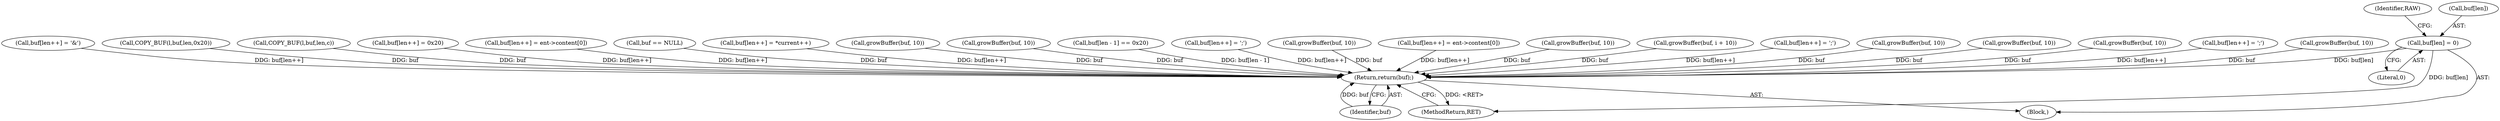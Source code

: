 digraph "0_Chrome_d0947db40187f4708c58e64cbd6013faf9eddeed_0@array" {
"1000743" [label="(Call,buf[len] = 0)"];
"1000792" [label="(Return,return(buf);)"];
"1000275" [label="(Call,growBuffer(buf, 10))"];
"1000372" [label="(Call,growBuffer(buf, 10))"];
"1000639" [label="(Call,buf[len++] = ';')"];
"1000257" [label="(Call,growBuffer(buf, 10))"];
"1000747" [label="(Literal,0)"];
"1000743" [label="(Call,buf[len] = 0)"];
"1000111" [label="(Block,)"];
"1000260" [label="(Call,buf[len++] = '&')"];
"1000792" [label="(Return,return(buf);)"];
"1000679" [label="(Call,COPY_BUF(l,buf,len,0x20))"];
"1000702" [label="(Call,COPY_BUF(l,buf,len,c))"];
"1000812" [label="(MethodReturn,RET)"];
"1000492" [label="(Call,buf[len++] = 0x20)"];
"1000422" [label="(Call,buf[len++] = ent->content[0])"];
"1000195" [label="(Call,buf == NULL)"];
"1000501" [label="(Call,buf[len++] = *current++)"];
"1000533" [label="(Call,growBuffer(buf, 10))"];
"1000750" [label="(Identifier,RAW)"];
"1000516" [label="(Call,growBuffer(buf, 10))"];
"1000793" [label="(Identifier,buf)"];
"1000734" [label="(Call,buf[len - 1] == 0x20)"];
"1000414" [label="(Call,buf[len++] = ';')"];
"1000691" [label="(Call,growBuffer(buf, 10))"];
"1000542" [label="(Call,buf[len++] = ent->content[0])"];
"1000321" [label="(Call,growBuffer(buf, 10))"];
"1000620" [label="(Call,growBuffer(buf, i + 10))"];
"1000302" [label="(Call,buf[len++] = ';')"];
"1000744" [label="(Call,buf[len])"];
"1000714" [label="(Call,growBuffer(buf, 10))"];
"1000743" -> "1000111"  [label="AST: "];
"1000743" -> "1000747"  [label="CFG: "];
"1000744" -> "1000743"  [label="AST: "];
"1000747" -> "1000743"  [label="AST: "];
"1000750" -> "1000743"  [label="CFG: "];
"1000743" -> "1000812"  [label="DDG: buf[len]"];
"1000743" -> "1000792"  [label="DDG: buf[len]"];
"1000792" -> "1000111"  [label="AST: "];
"1000792" -> "1000793"  [label="CFG: "];
"1000793" -> "1000792"  [label="AST: "];
"1000812" -> "1000792"  [label="CFG: "];
"1000792" -> "1000812"  [label="DDG: <RET>"];
"1000793" -> "1000792"  [label="DDG: buf"];
"1000679" -> "1000792"  [label="DDG: buf"];
"1000492" -> "1000792"  [label="DDG: buf[len++]"];
"1000422" -> "1000792"  [label="DDG: buf[len++]"];
"1000542" -> "1000792"  [label="DDG: buf[len++]"];
"1000275" -> "1000792"  [label="DDG: buf"];
"1000533" -> "1000792"  [label="DDG: buf"];
"1000414" -> "1000792"  [label="DDG: buf[len++]"];
"1000321" -> "1000792"  [label="DDG: buf"];
"1000516" -> "1000792"  [label="DDG: buf"];
"1000734" -> "1000792"  [label="DDG: buf[len - 1]"];
"1000714" -> "1000792"  [label="DDG: buf"];
"1000639" -> "1000792"  [label="DDG: buf[len++]"];
"1000302" -> "1000792"  [label="DDG: buf[len++]"];
"1000620" -> "1000792"  [label="DDG: buf"];
"1000501" -> "1000792"  [label="DDG: buf[len++]"];
"1000372" -> "1000792"  [label="DDG: buf"];
"1000257" -> "1000792"  [label="DDG: buf"];
"1000260" -> "1000792"  [label="DDG: buf[len++]"];
"1000691" -> "1000792"  [label="DDG: buf"];
"1000195" -> "1000792"  [label="DDG: buf"];
"1000702" -> "1000792"  [label="DDG: buf"];
}
